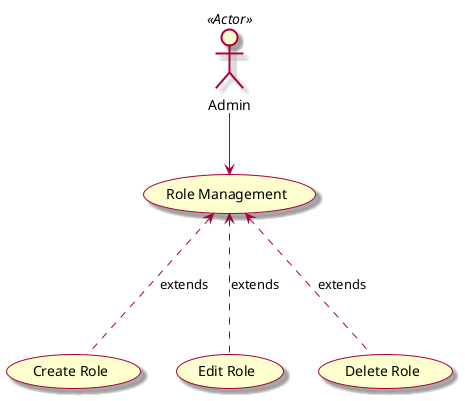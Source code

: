 @startuml usecase_sample
skin rose
' skinparam linetype ortho
    ' left to right direction
    Actor : Admin : as Admin<<Actor>>
    usecase "Role Management" as Role
    usecase "Create Role" as Cre
    usecase "Edit Role" as Edit
    usecase "Delete Role" as Del

    Admin   -down->  Role
    Del     -up..>  Role : extends
    Cre     -up..>  Role : extends
    Edit    -up..>  Role : extends


@enduml